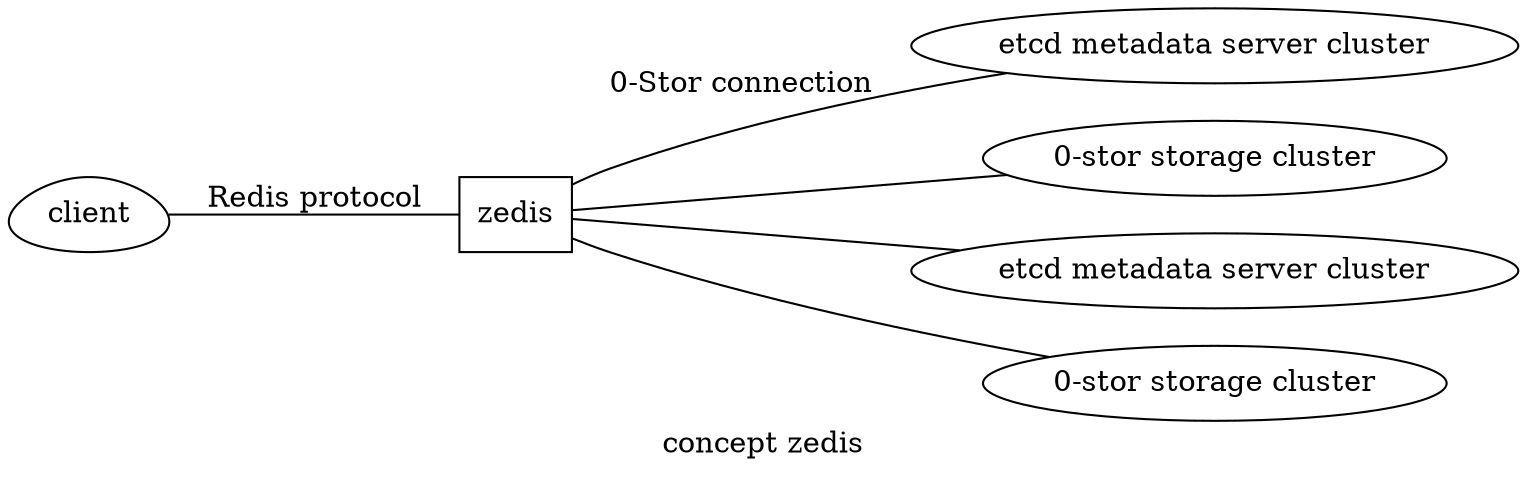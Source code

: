 graph zedis_concept {
    rankdir="LR"
    label="concept zedis"

    client [shape=egg label="client"]

    zedis [shape=rectangle label="zedis"]

    subgraph zerostorBackend{
        label="Backend clusters"
        
        subgraph zerostorCluster1 {
            label="Cluster 1"
            style="dotted"

            etcd1 [label="etcd metadata server cluster"]
            zerostor1 [label="0-stor storage cluster"]
        }

        subgraph zerostorCluster2 {
            label="Cluster 2"
            style="dotted"

            etcd2 [label="etcd metadata server cluster"]
            zerostor2 [label="0-stor storage cluster"]
        }
    }

    client -- zedis [label="Redis protocol"]
    zedis -- etcd1 [label="0-Stor connection"]
    zedis -- zerostor1

    zedis -- etcd2
    zedis -- zerostor2
}